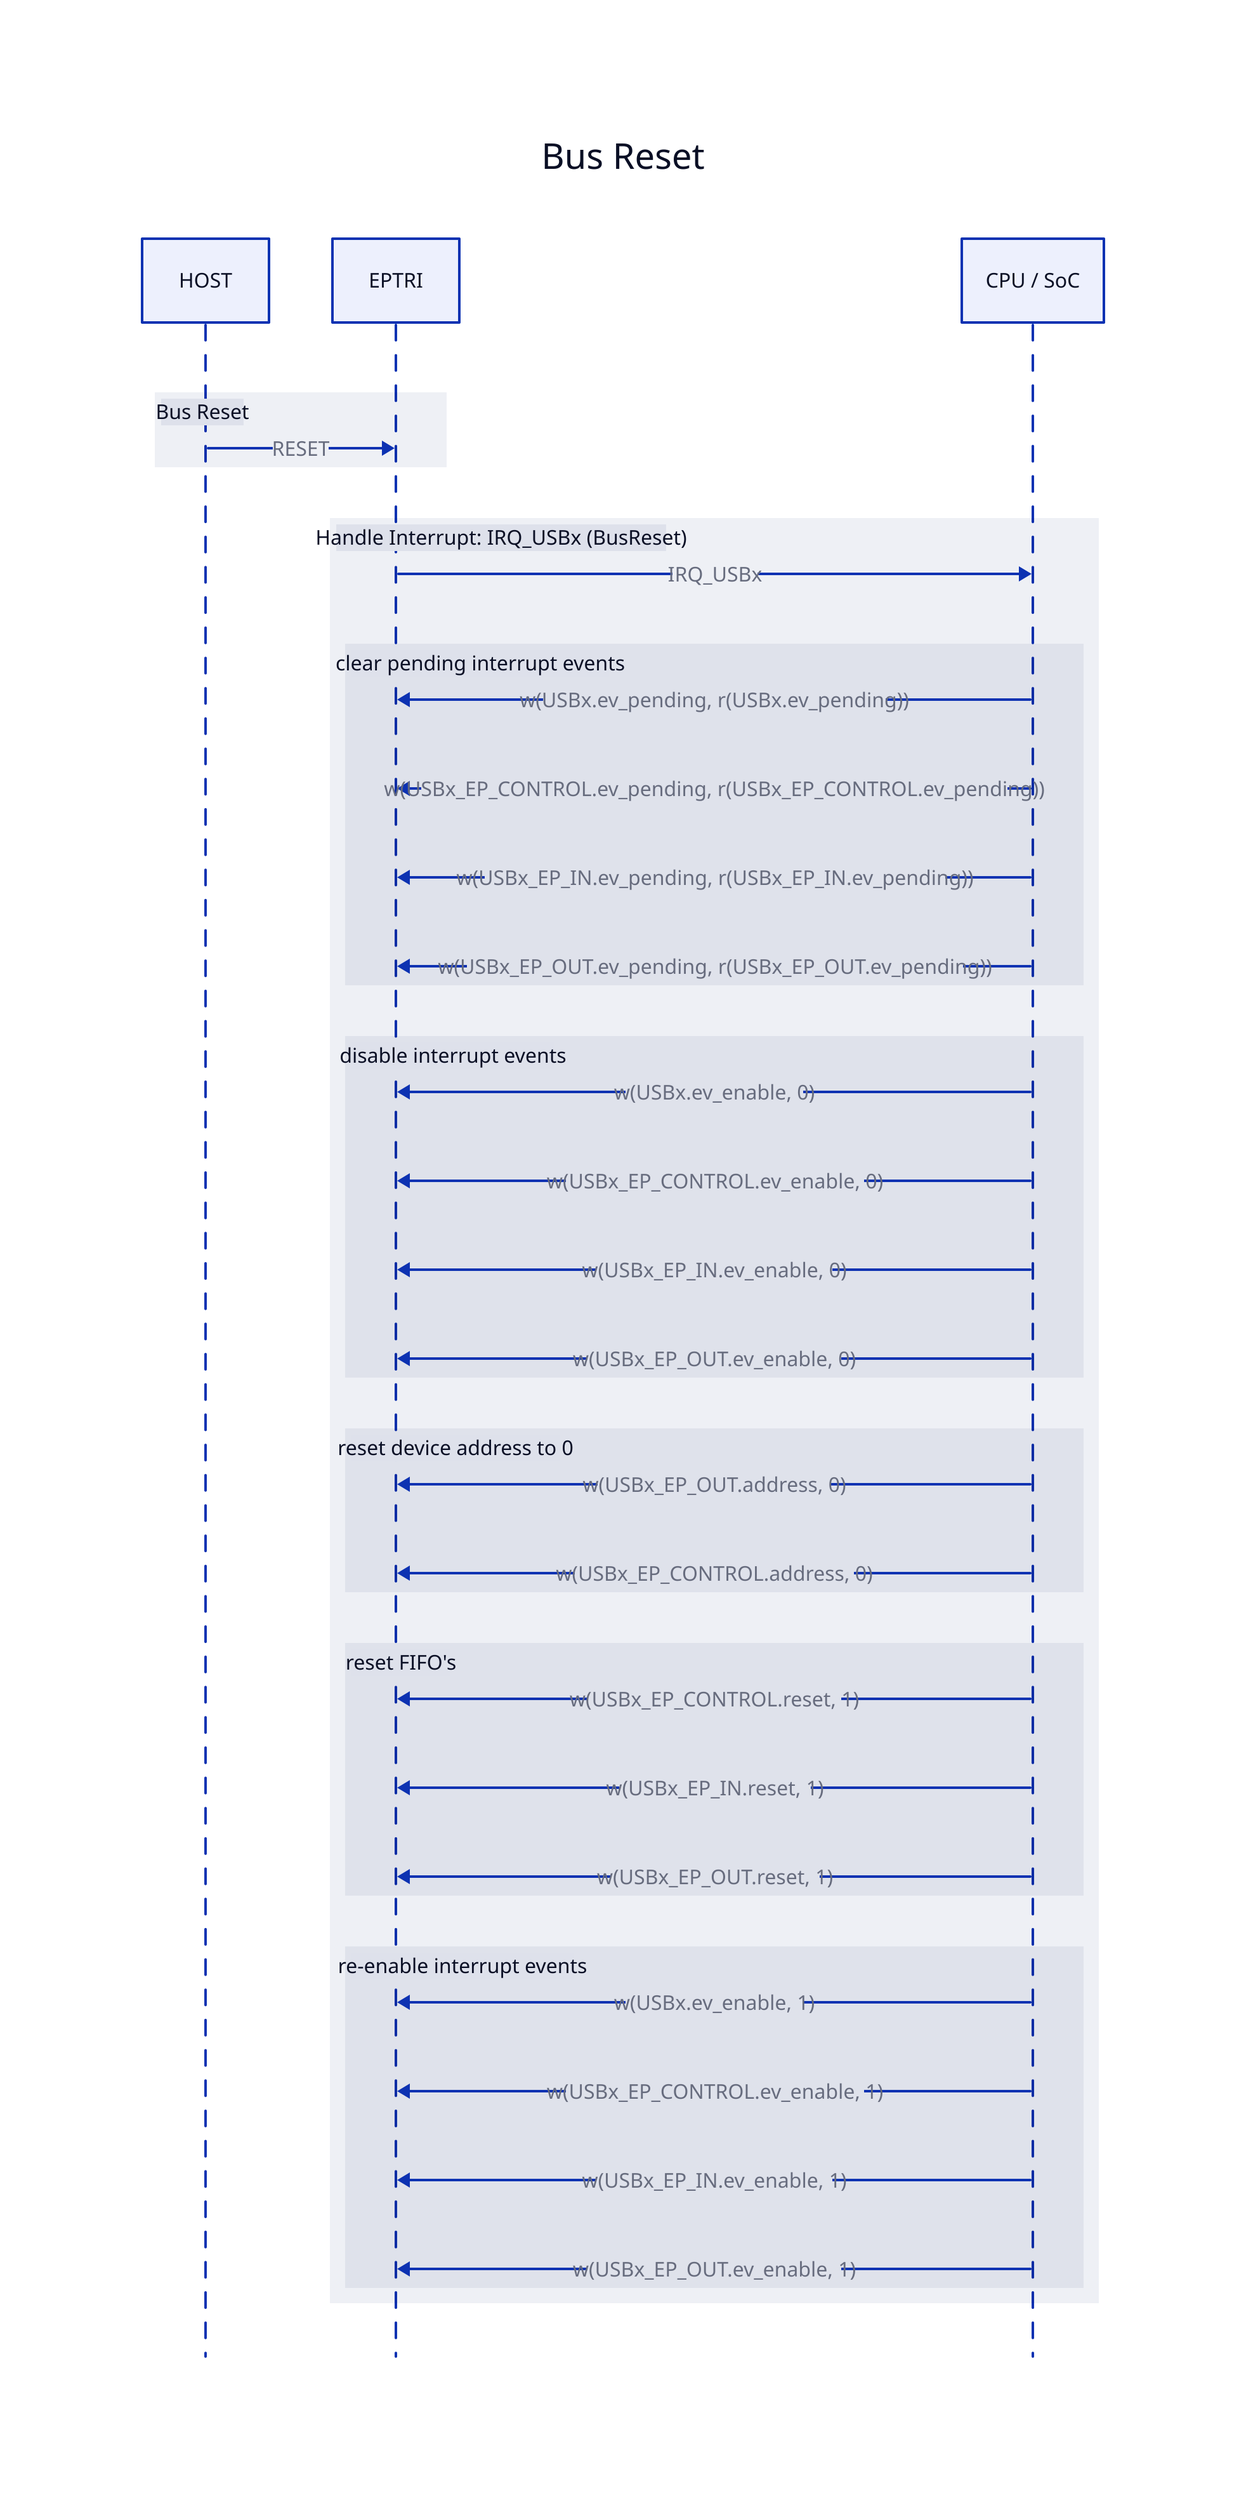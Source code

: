 bus_reset: "Bus Reset" {
    shape: sequence_diagram

    host:   "HOST"
    eptri:  "EPTRI"
    cpu:    "CPU / SoC"

    # usb: bus reset
    usb1: "Bus Reset" {
        host -> eptri: "RESET"
    }

    # trigger interrupt: IRQ_USBx (BusReset)
    irq1: "Trigger Interrupt: IRQ_USBx (BusReset)" {
        eptri -> cpu:   "IRQ_USBx"
    }

    # handle interrupt: IRQ_USBx (BusReset)
    irq1: "Handle Interrupt: IRQ_USBx (BusReset)" {
        clear_pending_irqs: "clear pending interrupt events" {
            cpu -> eptri: "w(USBx.ev_pending, r(USBx.ev_pending))"
            cpu -> eptri: "w(USBx_EP_CONTROL.ev_pending, r(USBx_EP_CONTROL.ev_pending))"
            cpu -> eptri: "w(USBx_EP_IN.ev_pending, r(USBx_EP_IN.ev_pending))"
            cpu -> eptri: "w(USBx_EP_OUT.ev_pending, r(USBx_EP_OUT.ev_pending))"
        }

        disable_irqs: "disable interrupt events" {
            cpu -> eptri: "w(USBx.ev_enable, 0)"
            cpu -> eptri: "w(USBx_EP_CONTROL.ev_enable, 0)"
            cpu -> eptri: "w(USBx_EP_IN.ev_enable, 0)"
            cpu -> eptri: "w(USBx_EP_OUT.ev_enable, 0)"
        }

        reset_address: "reset device address to 0" {
            cpu -> eptri: "w(USBx_EP_OUT.address, 0)"
            cpu -> eptri: "w(USBx_EP_CONTROL.address, 0)"
        }

        reset_fifos: "reset FIFO's" {
            cpu -> eptri: "w(USBx_EP_CONTROL.reset, 1)"
            cpu -> eptri: "w(USBx_EP_IN.reset, 1)"
            cpu -> eptri: "w(USBx_EP_OUT.reset, 1)"
        }

        enable_irqs: "re-enable interrupt events" {
            cpu -> eptri: "w(USBx.ev_enable, 1)"
            cpu -> eptri: "w(USBx_EP_CONTROL.ev_enable, 1)"
            cpu -> eptri: "w(USBx_EP_IN.ev_enable, 1)"
            cpu -> eptri: "w(USBx_EP_OUT.ev_enable, 1)"
        }
    }
}
